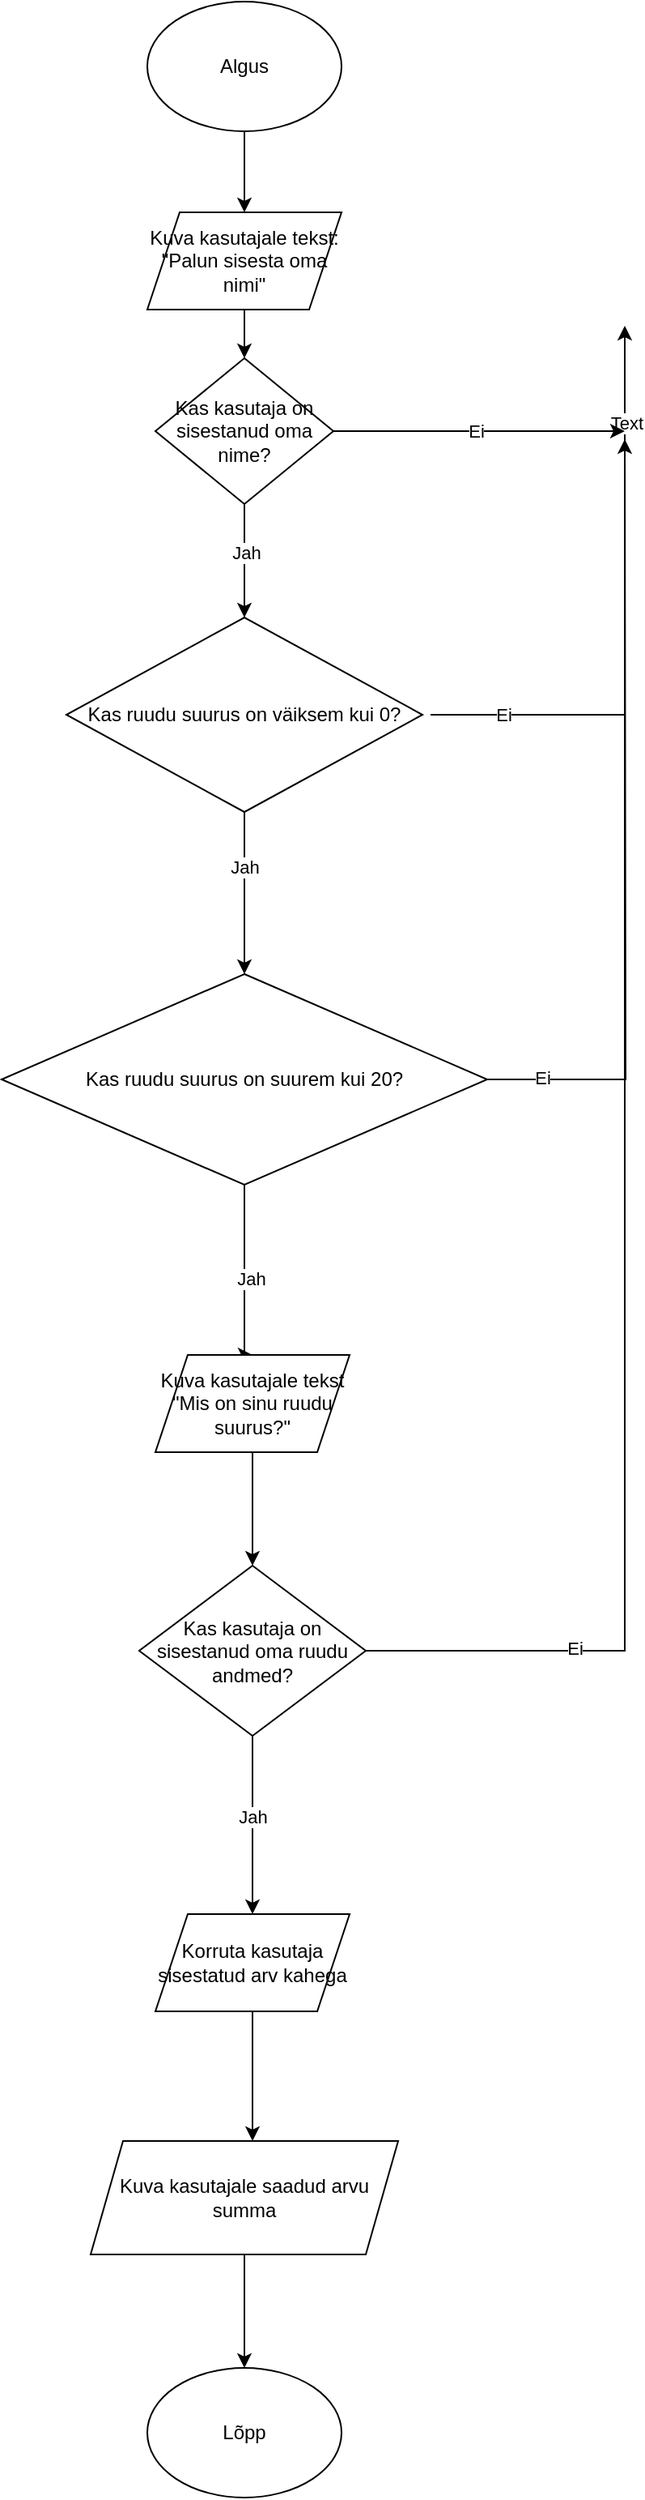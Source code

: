<mxfile version="28.2.5">
  <diagram id="C5RBs43oDa-KdzZeNtuy" name="Page-1">
    <mxGraphModel dx="784" dy="2361" grid="1" gridSize="10" guides="1" tooltips="1" connect="1" arrows="1" fold="1" page="1" pageScale="1" pageWidth="827" pageHeight="1169" math="0" shadow="0">
      <root>
        <mxCell id="WIyWlLk6GJQsqaUBKTNV-0" />
        <mxCell id="WIyWlLk6GJQsqaUBKTNV-1" parent="WIyWlLk6GJQsqaUBKTNV-0" />
        <mxCell id="cY2-r-04Y-tzUWJ-VCKW-2" value="" style="edgeStyle=orthogonalEdgeStyle;rounded=0;orthogonalLoop=1;jettySize=auto;html=1;" edge="1" parent="WIyWlLk6GJQsqaUBKTNV-1" source="cY2-r-04Y-tzUWJ-VCKW-0" target="cY2-r-04Y-tzUWJ-VCKW-1">
          <mxGeometry relative="1" as="geometry" />
        </mxCell>
        <mxCell id="cY2-r-04Y-tzUWJ-VCKW-3" value="Jah" style="edgeLabel;html=1;align=center;verticalAlign=middle;resizable=0;points=[];" vertex="1" connectable="0" parent="cY2-r-04Y-tzUWJ-VCKW-2">
          <mxGeometry x="-0.32" relative="1" as="geometry">
            <mxPoint as="offset" />
          </mxGeometry>
        </mxCell>
        <mxCell id="cY2-r-04Y-tzUWJ-VCKW-0" value="Kas ruudu suurus on väiksem kui 0?" style="rhombus;whiteSpace=wrap;html=1;" vertex="1" parent="WIyWlLk6GJQsqaUBKTNV-1">
          <mxGeometry x="205" y="130" width="220" height="120" as="geometry" />
        </mxCell>
        <mxCell id="cY2-r-04Y-tzUWJ-VCKW-4" style="edgeStyle=orthogonalEdgeStyle;rounded=0;orthogonalLoop=1;jettySize=auto;html=1;" edge="1" parent="WIyWlLk6GJQsqaUBKTNV-1" source="cY2-r-04Y-tzUWJ-VCKW-1">
          <mxGeometry relative="1" as="geometry">
            <mxPoint x="550" y="20" as="targetPoint" />
          </mxGeometry>
        </mxCell>
        <mxCell id="cY2-r-04Y-tzUWJ-VCKW-47" value="Ei" style="edgeLabel;html=1;align=center;verticalAlign=middle;resizable=0;points=[];" vertex="1" connectable="0" parent="cY2-r-04Y-tzUWJ-VCKW-4">
          <mxGeometry x="-0.858" y="1" relative="1" as="geometry">
            <mxPoint as="offset" />
          </mxGeometry>
        </mxCell>
        <mxCell id="cY2-r-04Y-tzUWJ-VCKW-10" value="" style="edgeStyle=orthogonalEdgeStyle;rounded=0;orthogonalLoop=1;jettySize=auto;html=1;" edge="1" parent="WIyWlLk6GJQsqaUBKTNV-1" source="cY2-r-04Y-tzUWJ-VCKW-1">
          <mxGeometry relative="1" as="geometry">
            <mxPoint x="320" y="585" as="targetPoint" />
            <Array as="points">
              <mxPoint x="315" y="585" />
            </Array>
          </mxGeometry>
        </mxCell>
        <mxCell id="cY2-r-04Y-tzUWJ-VCKW-15" value="Jah" style="edgeLabel;html=1;align=center;verticalAlign=middle;resizable=0;points=[];" vertex="1" connectable="0" parent="cY2-r-04Y-tzUWJ-VCKW-10">
          <mxGeometry x="0.048" y="4" relative="1" as="geometry">
            <mxPoint as="offset" />
          </mxGeometry>
        </mxCell>
        <mxCell id="cY2-r-04Y-tzUWJ-VCKW-1" value="Kas ruudu suurus on suurem kui 20?" style="rhombus;whiteSpace=wrap;html=1;" vertex="1" parent="WIyWlLk6GJQsqaUBKTNV-1">
          <mxGeometry x="165" y="350" width="300" height="130" as="geometry" />
        </mxCell>
        <mxCell id="cY2-r-04Y-tzUWJ-VCKW-5" value="" style="endArrow=none;html=1;rounded=0;" edge="1" parent="WIyWlLk6GJQsqaUBKTNV-1">
          <mxGeometry width="50" height="50" relative="1" as="geometry">
            <mxPoint x="430" y="190" as="sourcePoint" />
            <mxPoint x="550" y="190" as="targetPoint" />
          </mxGeometry>
        </mxCell>
        <mxCell id="cY2-r-04Y-tzUWJ-VCKW-46" value="Ei" style="edgeLabel;html=1;align=center;verticalAlign=middle;resizable=0;points=[];" vertex="1" connectable="0" parent="cY2-r-04Y-tzUWJ-VCKW-5">
          <mxGeometry x="-0.25" relative="1" as="geometry">
            <mxPoint as="offset" />
          </mxGeometry>
        </mxCell>
        <mxCell id="cY2-r-04Y-tzUWJ-VCKW-18" value="" style="edgeStyle=orthogonalEdgeStyle;rounded=0;orthogonalLoop=1;jettySize=auto;html=1;" edge="1" parent="WIyWlLk6GJQsqaUBKTNV-1" source="cY2-r-04Y-tzUWJ-VCKW-16" target="cY2-r-04Y-tzUWJ-VCKW-17">
          <mxGeometry relative="1" as="geometry" />
        </mxCell>
        <mxCell id="cY2-r-04Y-tzUWJ-VCKW-16" value="Kuva kasutajale tekst&lt;div&gt;&quot;Mis on sinu ruudu suurus?&quot;&lt;/div&gt;" style="shape=parallelogram;perimeter=parallelogramPerimeter;whiteSpace=wrap;html=1;fixedSize=1;" vertex="1" parent="WIyWlLk6GJQsqaUBKTNV-1">
          <mxGeometry x="260" y="585" width="120" height="60" as="geometry" />
        </mxCell>
        <mxCell id="cY2-r-04Y-tzUWJ-VCKW-19" style="edgeStyle=orthogonalEdgeStyle;rounded=0;orthogonalLoop=1;jettySize=auto;html=1;" edge="1" parent="WIyWlLk6GJQsqaUBKTNV-1" source="cY2-r-04Y-tzUWJ-VCKW-17">
          <mxGeometry relative="1" as="geometry">
            <mxPoint x="550" y="-50" as="targetPoint" />
            <Array as="points">
              <mxPoint x="550" y="768" />
            </Array>
          </mxGeometry>
        </mxCell>
        <mxCell id="cY2-r-04Y-tzUWJ-VCKW-20" value="Ei" style="edgeLabel;html=1;align=center;verticalAlign=middle;resizable=0;points=[];" vertex="1" connectable="0" parent="cY2-r-04Y-tzUWJ-VCKW-19">
          <mxGeometry x="-0.737" y="3" relative="1" as="geometry">
            <mxPoint y="1" as="offset" />
          </mxGeometry>
        </mxCell>
        <mxCell id="cY2-r-04Y-tzUWJ-VCKW-29" value="Text" style="edgeLabel;html=1;align=center;verticalAlign=middle;resizable=0;points=[];" vertex="1" connectable="0" parent="cY2-r-04Y-tzUWJ-VCKW-19">
          <mxGeometry x="0.88" y="-1" relative="1" as="geometry">
            <mxPoint y="1" as="offset" />
          </mxGeometry>
        </mxCell>
        <mxCell id="cY2-r-04Y-tzUWJ-VCKW-21" style="edgeStyle=orthogonalEdgeStyle;rounded=0;orthogonalLoop=1;jettySize=auto;html=1;" edge="1" parent="WIyWlLk6GJQsqaUBKTNV-1" source="cY2-r-04Y-tzUWJ-VCKW-17">
          <mxGeometry relative="1" as="geometry">
            <mxPoint x="320" y="930" as="targetPoint" />
          </mxGeometry>
        </mxCell>
        <mxCell id="cY2-r-04Y-tzUWJ-VCKW-22" value="Jah" style="edgeLabel;html=1;align=center;verticalAlign=middle;resizable=0;points=[];" vertex="1" connectable="0" parent="cY2-r-04Y-tzUWJ-VCKW-21">
          <mxGeometry x="-0.091" relative="1" as="geometry">
            <mxPoint as="offset" />
          </mxGeometry>
        </mxCell>
        <mxCell id="cY2-r-04Y-tzUWJ-VCKW-17" value="Kas kasutaja on sisestanud oma ruudu andmed?" style="rhombus;whiteSpace=wrap;html=1;" vertex="1" parent="WIyWlLk6GJQsqaUBKTNV-1">
          <mxGeometry x="250" y="715" width="140" height="105" as="geometry" />
        </mxCell>
        <mxCell id="cY2-r-04Y-tzUWJ-VCKW-25" value="" style="edgeStyle=orthogonalEdgeStyle;rounded=0;orthogonalLoop=1;jettySize=auto;html=1;" edge="1" parent="WIyWlLk6GJQsqaUBKTNV-1" source="cY2-r-04Y-tzUWJ-VCKW-23">
          <mxGeometry relative="1" as="geometry">
            <mxPoint x="320" y="1070" as="targetPoint" />
          </mxGeometry>
        </mxCell>
        <mxCell id="cY2-r-04Y-tzUWJ-VCKW-23" value="Korruta kasutaja sisestatud arv kahega" style="shape=parallelogram;perimeter=parallelogramPerimeter;whiteSpace=wrap;html=1;fixedSize=1;" vertex="1" parent="WIyWlLk6GJQsqaUBKTNV-1">
          <mxGeometry x="260" y="930" width="120" height="60" as="geometry" />
        </mxCell>
        <mxCell id="cY2-r-04Y-tzUWJ-VCKW-28" value="" style="edgeStyle=orthogonalEdgeStyle;rounded=0;orthogonalLoop=1;jettySize=auto;html=1;" edge="1" parent="WIyWlLk6GJQsqaUBKTNV-1" source="cY2-r-04Y-tzUWJ-VCKW-26" target="cY2-r-04Y-tzUWJ-VCKW-27">
          <mxGeometry relative="1" as="geometry" />
        </mxCell>
        <mxCell id="cY2-r-04Y-tzUWJ-VCKW-26" value="Kuva kasutajale saadud arvu summa" style="shape=parallelogram;perimeter=parallelogramPerimeter;whiteSpace=wrap;html=1;fixedSize=1;" vertex="1" parent="WIyWlLk6GJQsqaUBKTNV-1">
          <mxGeometry x="220" y="1070" width="190" height="70" as="geometry" />
        </mxCell>
        <mxCell id="cY2-r-04Y-tzUWJ-VCKW-27" value="Lõpp" style="ellipse;whiteSpace=wrap;html=1;" vertex="1" parent="WIyWlLk6GJQsqaUBKTNV-1">
          <mxGeometry x="255" y="1210" width="120" height="80" as="geometry" />
        </mxCell>
        <mxCell id="cY2-r-04Y-tzUWJ-VCKW-32" value="" style="edgeStyle=orthogonalEdgeStyle;rounded=0;orthogonalLoop=1;jettySize=auto;html=1;" edge="1" parent="WIyWlLk6GJQsqaUBKTNV-1" source="cY2-r-04Y-tzUWJ-VCKW-30" target="cY2-r-04Y-tzUWJ-VCKW-31">
          <mxGeometry relative="1" as="geometry" />
        </mxCell>
        <mxCell id="cY2-r-04Y-tzUWJ-VCKW-30" value="Algus" style="ellipse;whiteSpace=wrap;html=1;" vertex="1" parent="WIyWlLk6GJQsqaUBKTNV-1">
          <mxGeometry x="255" y="-250" width="120" height="80" as="geometry" />
        </mxCell>
        <mxCell id="cY2-r-04Y-tzUWJ-VCKW-34" value="" style="edgeStyle=orthogonalEdgeStyle;rounded=0;orthogonalLoop=1;jettySize=auto;html=1;" edge="1" parent="WIyWlLk6GJQsqaUBKTNV-1" source="cY2-r-04Y-tzUWJ-VCKW-31" target="cY2-r-04Y-tzUWJ-VCKW-33">
          <mxGeometry relative="1" as="geometry" />
        </mxCell>
        <mxCell id="cY2-r-04Y-tzUWJ-VCKW-31" value="Kuva kasutajale tekst:&lt;div&gt;&quot;Palun sisesta oma nimi&quot;&lt;/div&gt;" style="shape=parallelogram;perimeter=parallelogramPerimeter;whiteSpace=wrap;html=1;fixedSize=1;" vertex="1" parent="WIyWlLk6GJQsqaUBKTNV-1">
          <mxGeometry x="255" y="-120" width="120" height="60" as="geometry" />
        </mxCell>
        <mxCell id="cY2-r-04Y-tzUWJ-VCKW-38" value="" style="edgeStyle=orthogonalEdgeStyle;rounded=0;orthogonalLoop=1;jettySize=auto;html=1;" edge="1" parent="WIyWlLk6GJQsqaUBKTNV-1" source="cY2-r-04Y-tzUWJ-VCKW-33" target="cY2-r-04Y-tzUWJ-VCKW-0">
          <mxGeometry relative="1" as="geometry" />
        </mxCell>
        <mxCell id="cY2-r-04Y-tzUWJ-VCKW-40" value="Jah" style="edgeLabel;html=1;align=center;verticalAlign=middle;resizable=0;points=[];" vertex="1" connectable="0" parent="cY2-r-04Y-tzUWJ-VCKW-38">
          <mxGeometry x="-0.143" y="1" relative="1" as="geometry">
            <mxPoint as="offset" />
          </mxGeometry>
        </mxCell>
        <mxCell id="cY2-r-04Y-tzUWJ-VCKW-39" style="edgeStyle=orthogonalEdgeStyle;rounded=0;orthogonalLoop=1;jettySize=auto;html=1;" edge="1" parent="WIyWlLk6GJQsqaUBKTNV-1" source="cY2-r-04Y-tzUWJ-VCKW-33">
          <mxGeometry relative="1" as="geometry">
            <mxPoint x="550" y="15" as="targetPoint" />
          </mxGeometry>
        </mxCell>
        <mxCell id="cY2-r-04Y-tzUWJ-VCKW-41" value="Ei" style="edgeLabel;html=1;align=center;verticalAlign=middle;resizable=0;points=[];" vertex="1" connectable="0" parent="cY2-r-04Y-tzUWJ-VCKW-39">
          <mxGeometry x="-0.033" relative="1" as="geometry">
            <mxPoint as="offset" />
          </mxGeometry>
        </mxCell>
        <mxCell id="cY2-r-04Y-tzUWJ-VCKW-33" value="Kas kasutaja on sisestanud oma nime?" style="rhombus;whiteSpace=wrap;html=1;" vertex="1" parent="WIyWlLk6GJQsqaUBKTNV-1">
          <mxGeometry x="260" y="-30" width="110" height="90" as="geometry" />
        </mxCell>
      </root>
    </mxGraphModel>
  </diagram>
</mxfile>
